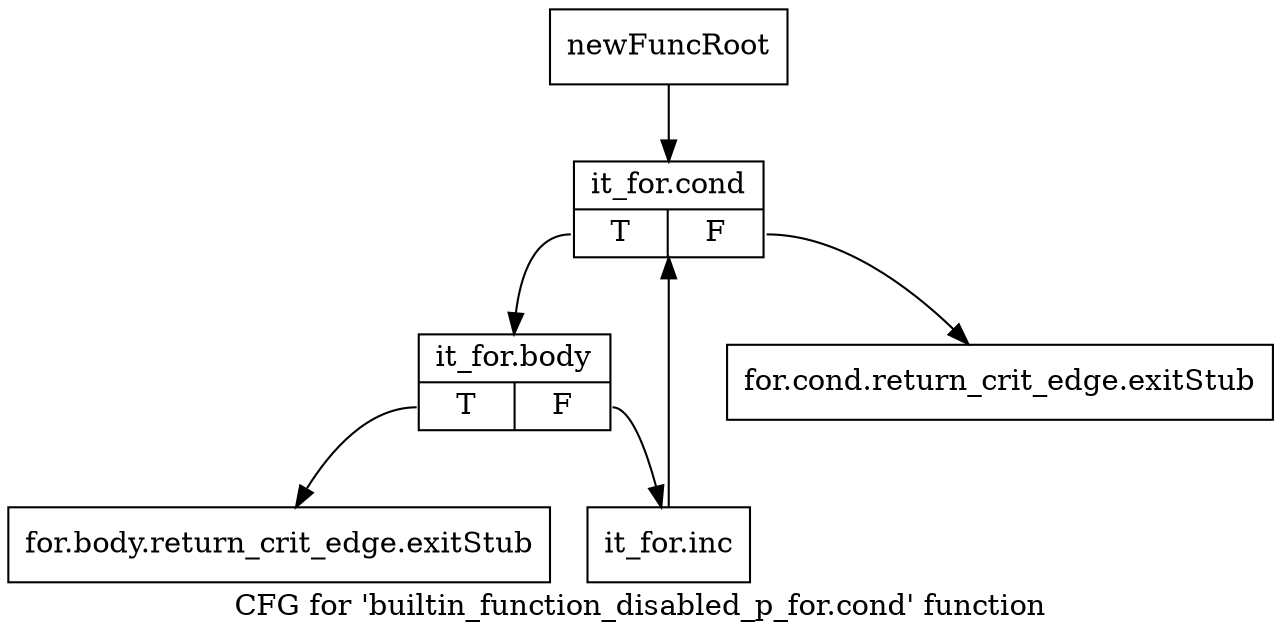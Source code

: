 digraph "CFG for 'builtin_function_disabled_p_for.cond' function" {
	label="CFG for 'builtin_function_disabled_p_for.cond' function";

	Node0xa13f5a0 [shape=record,label="{newFuncRoot}"];
	Node0xa13f5a0 -> Node0xa13f690;
	Node0xa13f5f0 [shape=record,label="{for.cond.return_crit_edge.exitStub}"];
	Node0xa13f640 [shape=record,label="{for.body.return_crit_edge.exitStub}"];
	Node0xa13f690 [shape=record,label="{it_for.cond|{<s0>T|<s1>F}}"];
	Node0xa13f690:s0 -> Node0xa13ffe0;
	Node0xa13f690:s1 -> Node0xa13f5f0;
	Node0xa13ffe0 [shape=record,label="{it_for.body|{<s0>T|<s1>F}}"];
	Node0xa13ffe0:s0 -> Node0xa13f640;
	Node0xa13ffe0:s1 -> Node0xa140030;
	Node0xa140030 [shape=record,label="{it_for.inc}"];
	Node0xa140030 -> Node0xa13f690;
}
